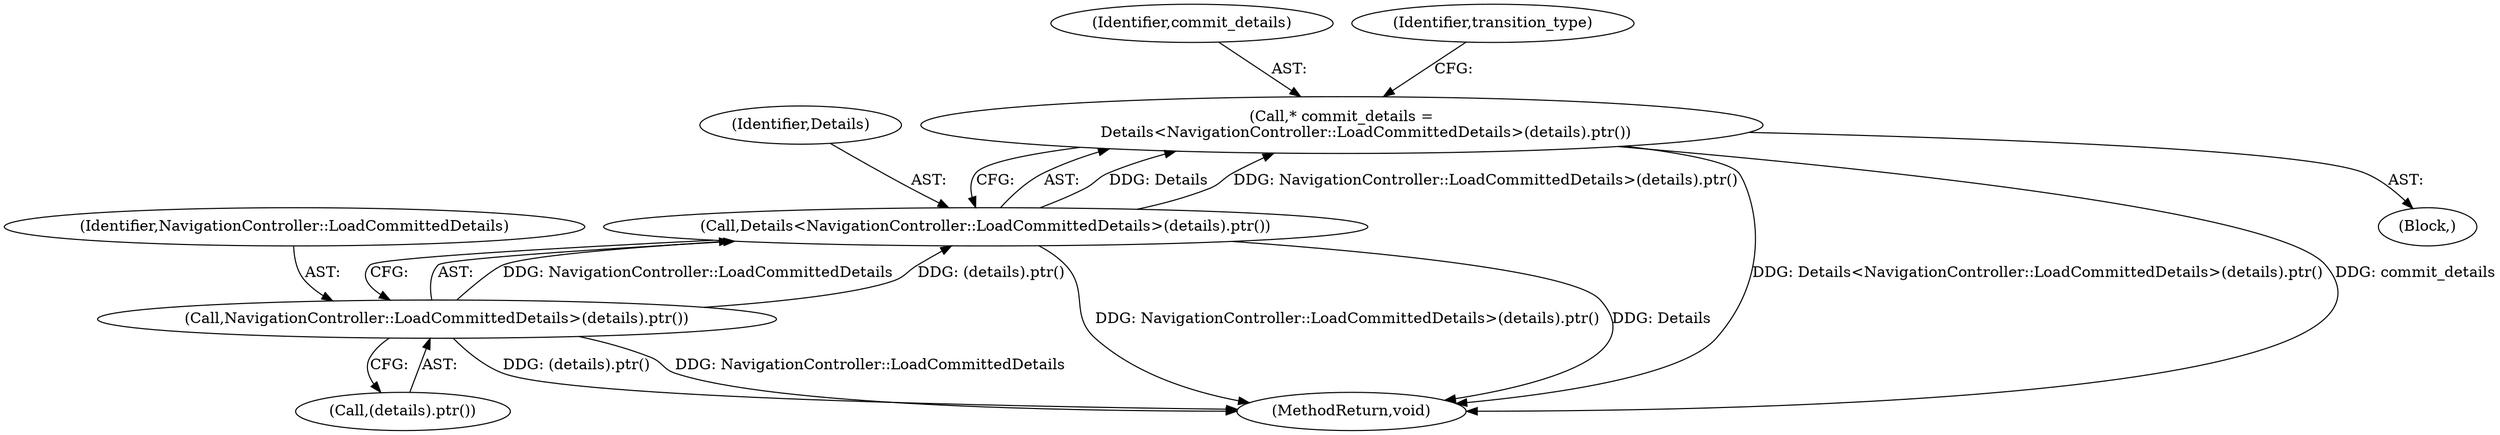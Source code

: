 digraph "0_Chrome_c90c6ca59378d7e86d1a2f28fe96bada35df1508_4@pointer" {
"1000166" [label="(Call,* commit_details =\n          Details<NavigationController::LoadCommittedDetails>(details).ptr())"];
"1000168" [label="(Call,Details<NavigationController::LoadCommittedDetails>(details).ptr())"];
"1000170" [label="(Call,NavigationController::LoadCommittedDetails>(details).ptr())"];
"1000166" [label="(Call,* commit_details =\n          Details<NavigationController::LoadCommittedDetails>(details).ptr())"];
"1000192" [label="(MethodReturn,void)"];
"1000164" [label="(Block,)"];
"1000170" [label="(Call,NavigationController::LoadCommittedDetails>(details).ptr())"];
"1000172" [label="(Call,(details).ptr())"];
"1000167" [label="(Identifier,commit_details)"];
"1000168" [label="(Call,Details<NavigationController::LoadCommittedDetails>(details).ptr())"];
"1000171" [label="(Identifier,NavigationController::LoadCommittedDetails)"];
"1000175" [label="(Identifier,transition_type)"];
"1000169" [label="(Identifier,Details)"];
"1000166" -> "1000164"  [label="AST: "];
"1000166" -> "1000168"  [label="CFG: "];
"1000167" -> "1000166"  [label="AST: "];
"1000168" -> "1000166"  [label="AST: "];
"1000175" -> "1000166"  [label="CFG: "];
"1000166" -> "1000192"  [label="DDG: Details<NavigationController::LoadCommittedDetails>(details).ptr()"];
"1000166" -> "1000192"  [label="DDG: commit_details"];
"1000168" -> "1000166"  [label="DDG: Details"];
"1000168" -> "1000166"  [label="DDG: NavigationController::LoadCommittedDetails>(details).ptr()"];
"1000168" -> "1000170"  [label="CFG: "];
"1000169" -> "1000168"  [label="AST: "];
"1000170" -> "1000168"  [label="AST: "];
"1000168" -> "1000192"  [label="DDG: NavigationController::LoadCommittedDetails>(details).ptr()"];
"1000168" -> "1000192"  [label="DDG: Details"];
"1000170" -> "1000168"  [label="DDG: NavigationController::LoadCommittedDetails"];
"1000170" -> "1000168"  [label="DDG: (details).ptr()"];
"1000170" -> "1000172"  [label="CFG: "];
"1000171" -> "1000170"  [label="AST: "];
"1000172" -> "1000170"  [label="AST: "];
"1000170" -> "1000192"  [label="DDG: (details).ptr()"];
"1000170" -> "1000192"  [label="DDG: NavigationController::LoadCommittedDetails"];
}
